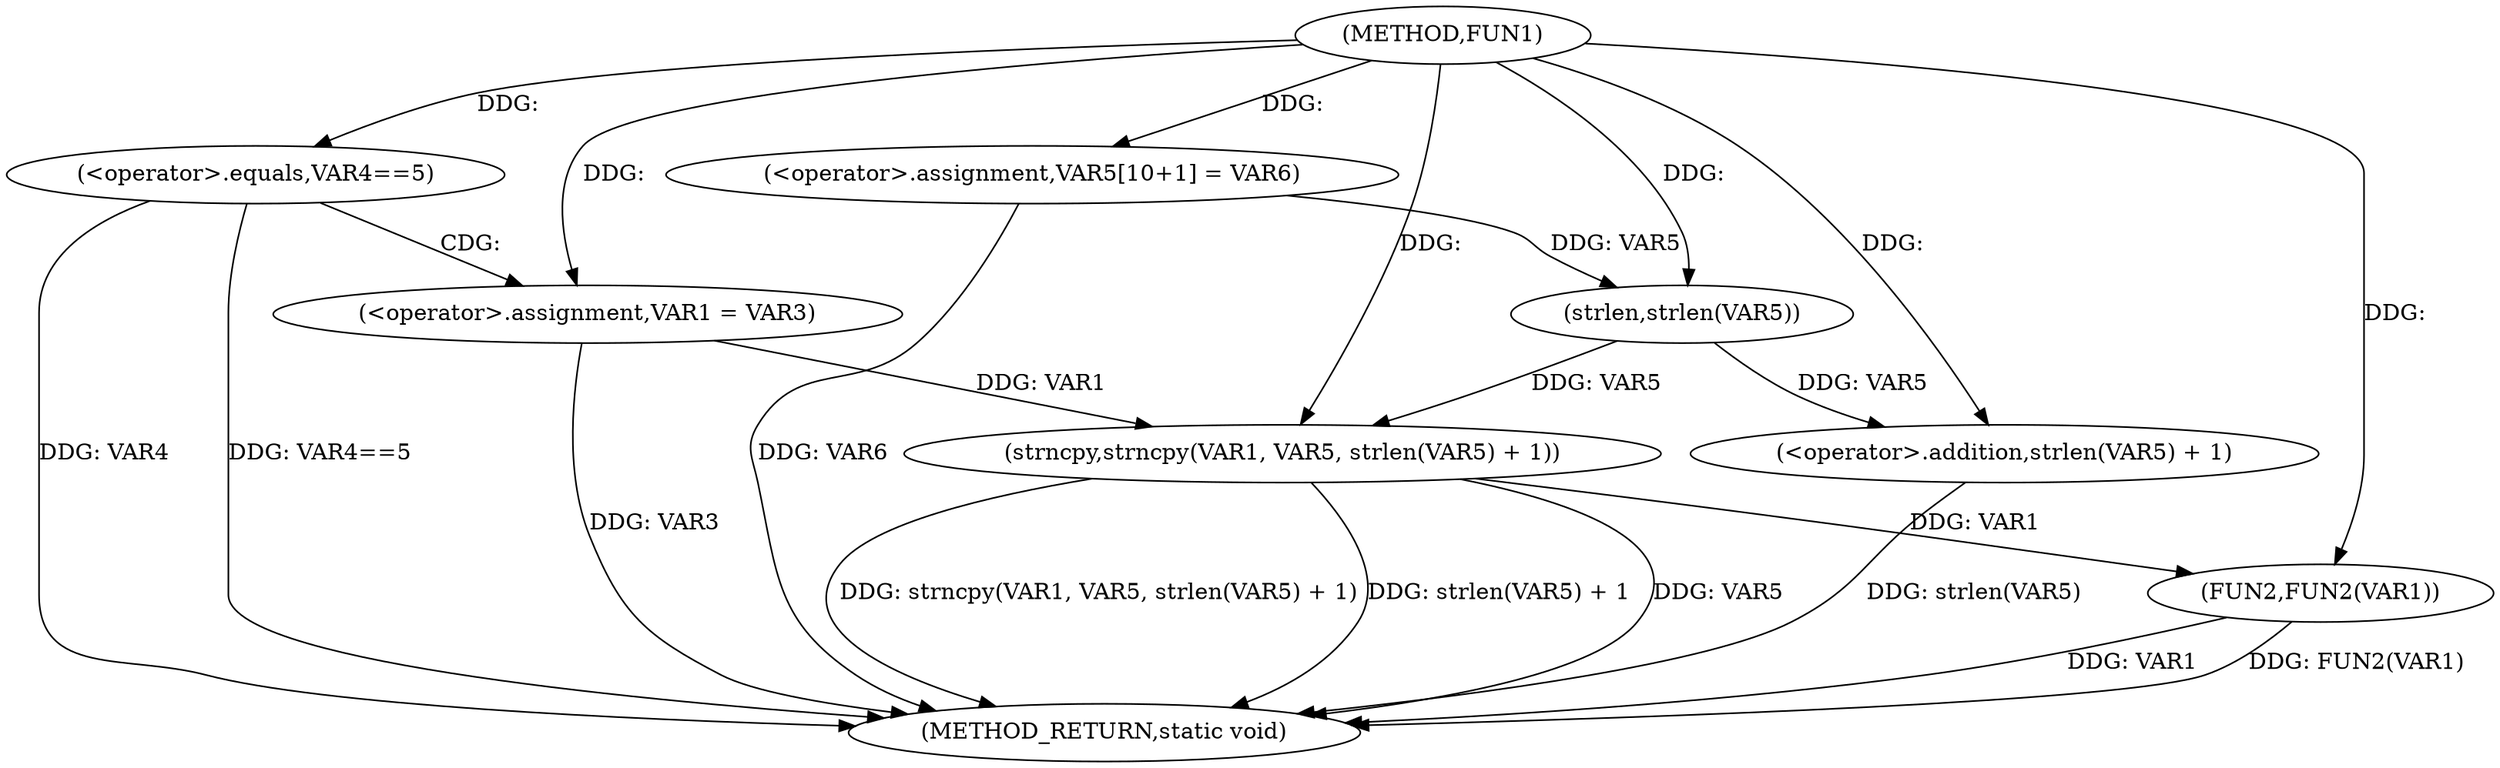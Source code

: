 digraph FUN1 {  
"1000100" [label = "(METHOD,FUN1)" ]
"1000127" [label = "(METHOD_RETURN,static void)" ]
"1000106" [label = "(<operator>.equals,VAR4==5)" ]
"1000110" [label = "(<operator>.assignment,VAR1 = VAR3)" ]
"1000115" [label = "(<operator>.assignment,VAR5[10+1] = VAR6)" ]
"1000118" [label = "(strncpy,strncpy(VAR1, VAR5, strlen(VAR5) + 1))" ]
"1000121" [label = "(<operator>.addition,strlen(VAR5) + 1)" ]
"1000122" [label = "(strlen,strlen(VAR5))" ]
"1000125" [label = "(FUN2,FUN2(VAR1))" ]
  "1000115" -> "1000127"  [ label = "DDG: VAR6"] 
  "1000125" -> "1000127"  [ label = "DDG: VAR1"] 
  "1000125" -> "1000127"  [ label = "DDG: FUN2(VAR1)"] 
  "1000106" -> "1000127"  [ label = "DDG: VAR4"] 
  "1000118" -> "1000127"  [ label = "DDG: strncpy(VAR1, VAR5, strlen(VAR5) + 1)"] 
  "1000110" -> "1000127"  [ label = "DDG: VAR3"] 
  "1000121" -> "1000127"  [ label = "DDG: strlen(VAR5)"] 
  "1000106" -> "1000127"  [ label = "DDG: VAR4==5"] 
  "1000118" -> "1000127"  [ label = "DDG: strlen(VAR5) + 1"] 
  "1000118" -> "1000127"  [ label = "DDG: VAR5"] 
  "1000100" -> "1000106"  [ label = "DDG: "] 
  "1000100" -> "1000110"  [ label = "DDG: "] 
  "1000100" -> "1000115"  [ label = "DDG: "] 
  "1000110" -> "1000118"  [ label = "DDG: VAR1"] 
  "1000100" -> "1000118"  [ label = "DDG: "] 
  "1000122" -> "1000118"  [ label = "DDG: VAR5"] 
  "1000122" -> "1000121"  [ label = "DDG: VAR5"] 
  "1000115" -> "1000122"  [ label = "DDG: VAR5"] 
  "1000100" -> "1000122"  [ label = "DDG: "] 
  "1000100" -> "1000121"  [ label = "DDG: "] 
  "1000118" -> "1000125"  [ label = "DDG: VAR1"] 
  "1000100" -> "1000125"  [ label = "DDG: "] 
  "1000106" -> "1000110"  [ label = "CDG: "] 
}
